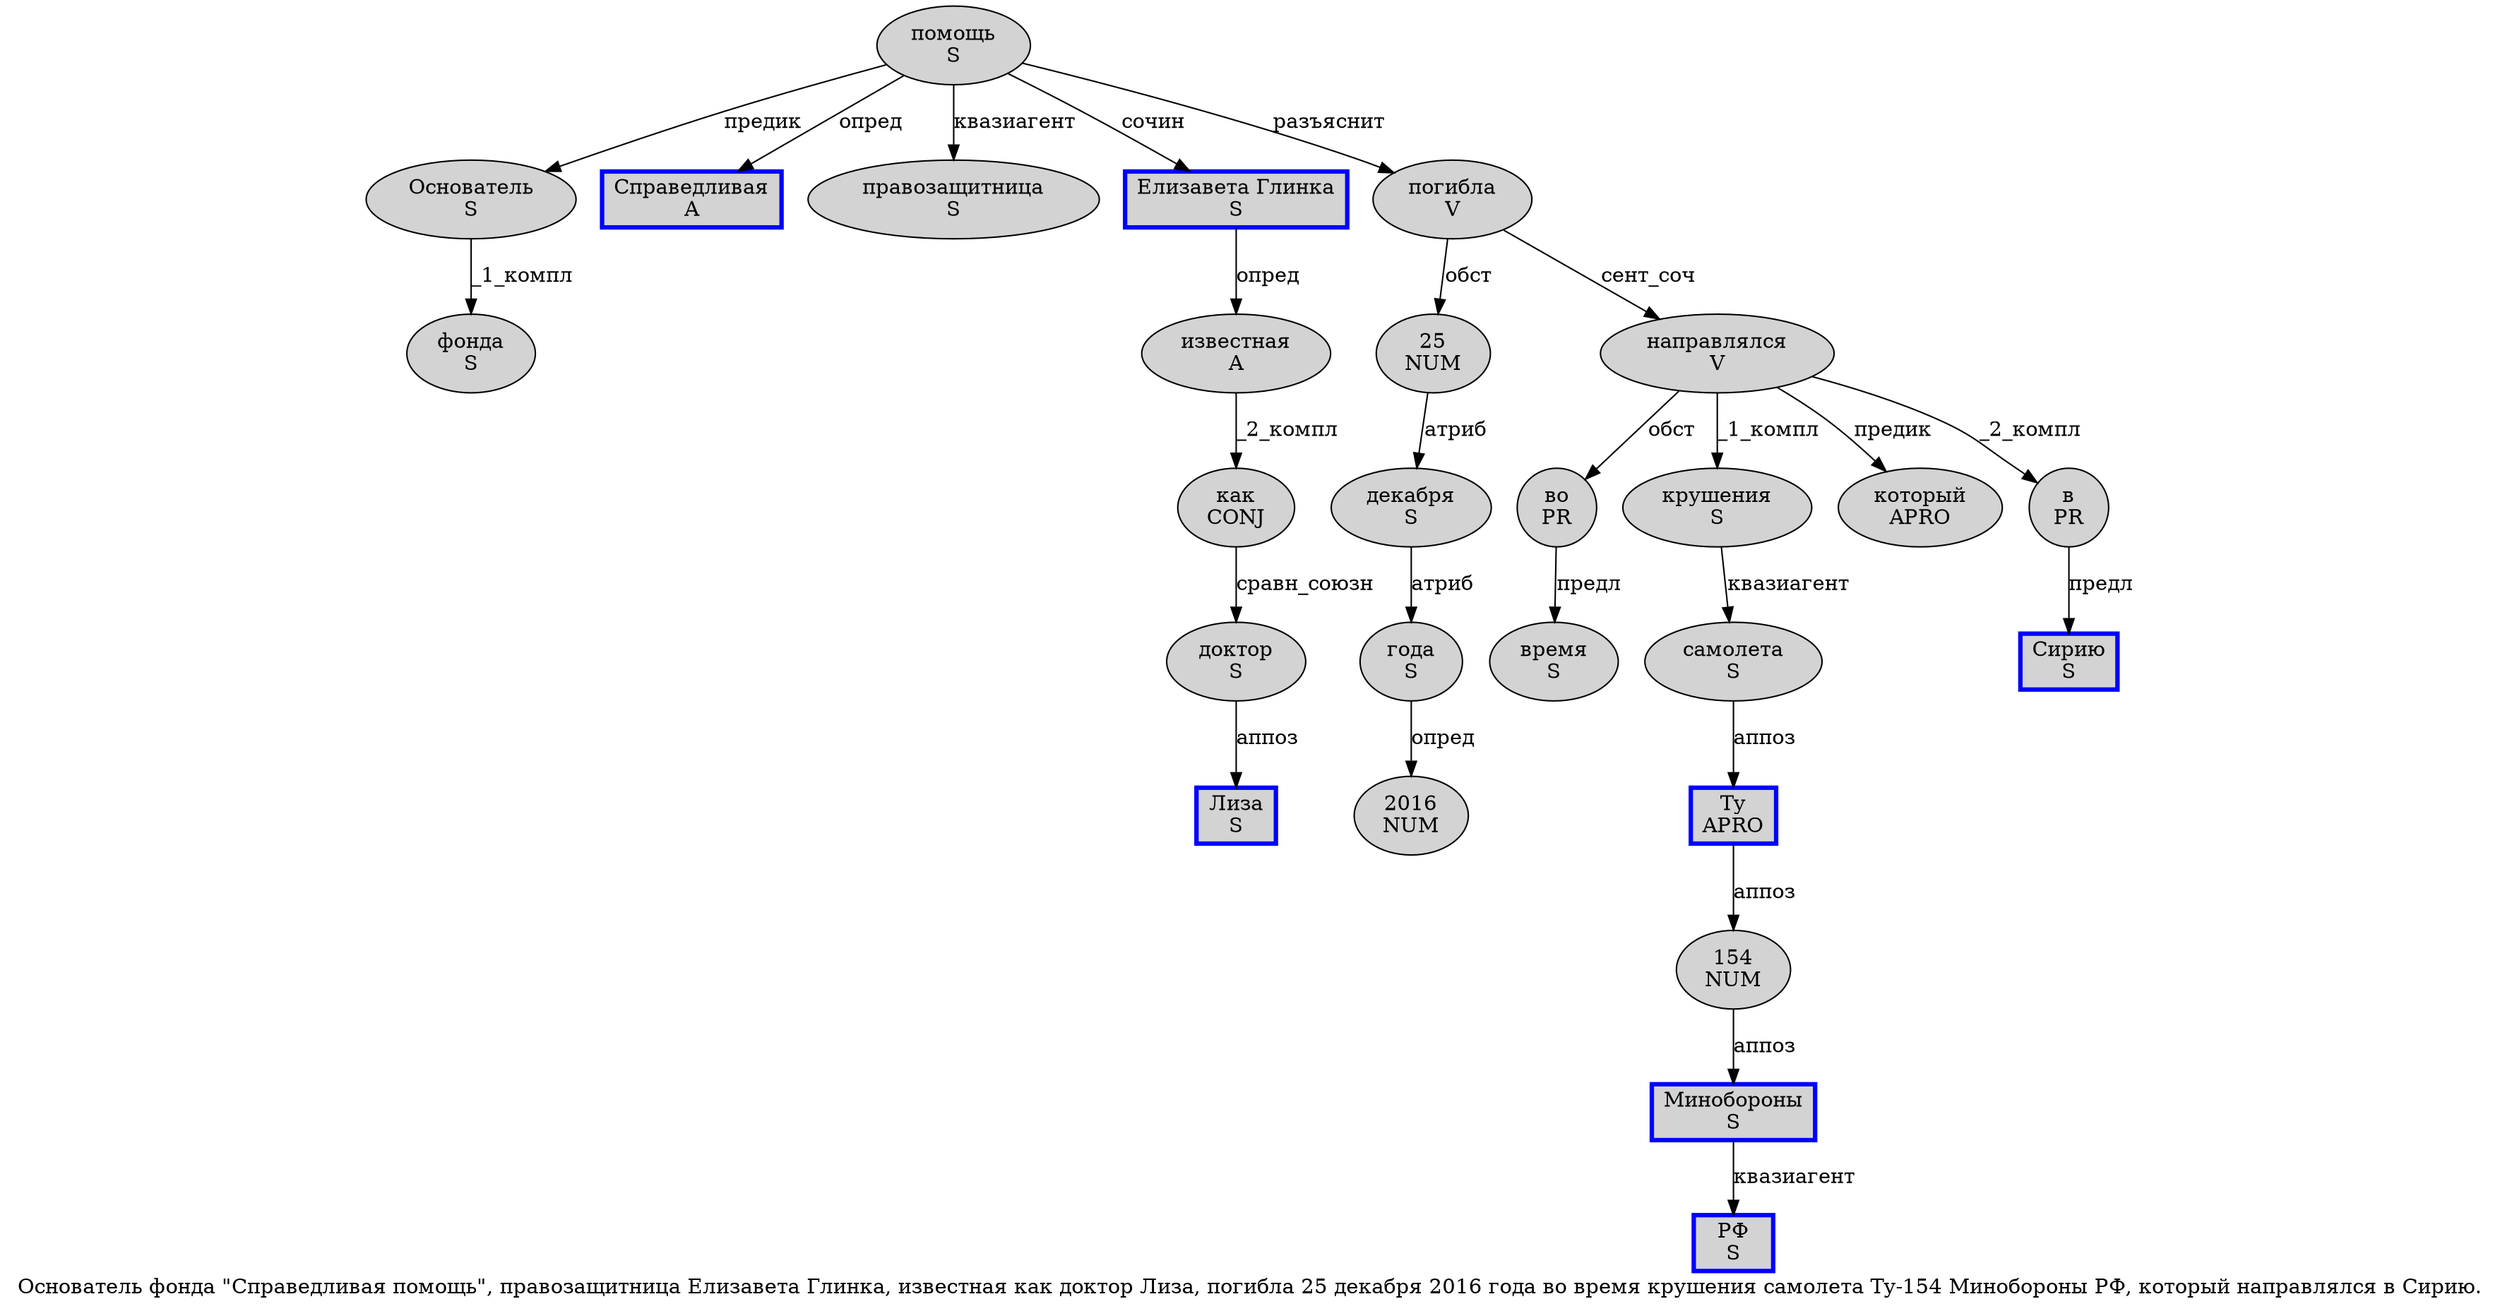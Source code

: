 digraph SENTENCE_1752 {
	graph [label="Основатель фонда \"Справедливая помощь\", правозащитница Елизавета Глинка, известная как доктор Лиза, погибла 25 декабря 2016 года во время крушения самолета Ту-154 Минобороны РФ, который направлялся в Сирию."]
	node [style=filled]
		0 [label="Основатель
S" color="" fillcolor=lightgray penwidth=1 shape=ellipse]
		1 [label="фонда
S" color="" fillcolor=lightgray penwidth=1 shape=ellipse]
		3 [label="Справедливая
A" color=blue fillcolor=lightgray penwidth=3 shape=box]
		4 [label="помощь
S" color="" fillcolor=lightgray penwidth=1 shape=ellipse]
		7 [label="правозащитница
S" color="" fillcolor=lightgray penwidth=1 shape=ellipse]
		8 [label="Елизавета Глинка
S" color=blue fillcolor=lightgray penwidth=3 shape=box]
		10 [label="известная
A" color="" fillcolor=lightgray penwidth=1 shape=ellipse]
		11 [label="как
CONJ" color="" fillcolor=lightgray penwidth=1 shape=ellipse]
		12 [label="доктор
S" color="" fillcolor=lightgray penwidth=1 shape=ellipse]
		13 [label="Лиза
S" color=blue fillcolor=lightgray penwidth=3 shape=box]
		15 [label="погибла
V" color="" fillcolor=lightgray penwidth=1 shape=ellipse]
		16 [label="25
NUM" color="" fillcolor=lightgray penwidth=1 shape=ellipse]
		17 [label="декабря
S" color="" fillcolor=lightgray penwidth=1 shape=ellipse]
		18 [label="2016
NUM" color="" fillcolor=lightgray penwidth=1 shape=ellipse]
		19 [label="года
S" color="" fillcolor=lightgray penwidth=1 shape=ellipse]
		20 [label="во
PR" color="" fillcolor=lightgray penwidth=1 shape=ellipse]
		21 [label="время
S" color="" fillcolor=lightgray penwidth=1 shape=ellipse]
		22 [label="крушения
S" color="" fillcolor=lightgray penwidth=1 shape=ellipse]
		23 [label="самолета
S" color="" fillcolor=lightgray penwidth=1 shape=ellipse]
		24 [label="Ту
APRO" color=blue fillcolor=lightgray penwidth=3 shape=box]
		26 [label="154
NUM" color="" fillcolor=lightgray penwidth=1 shape=ellipse]
		27 [label="Минобороны
S" color=blue fillcolor=lightgray penwidth=3 shape=box]
		28 [label="РФ
S" color=blue fillcolor=lightgray penwidth=3 shape=box]
		30 [label="который
APRO" color="" fillcolor=lightgray penwidth=1 shape=ellipse]
		31 [label="направлялся
V" color="" fillcolor=lightgray penwidth=1 shape=ellipse]
		32 [label="в
PR" color="" fillcolor=lightgray penwidth=1 shape=ellipse]
		33 [label="Сирию
S" color=blue fillcolor=lightgray penwidth=3 shape=box]
			17 -> 19 [label="атриб"]
			10 -> 11 [label="_2_компл"]
			12 -> 13 [label="аппоз"]
			11 -> 12 [label="сравн_союзн"]
			27 -> 28 [label="квазиагент"]
			19 -> 18 [label="опред"]
			15 -> 16 [label="обст"]
			15 -> 31 [label="сент_соч"]
			23 -> 24 [label="аппоз"]
			31 -> 20 [label="обст"]
			31 -> 22 [label="_1_компл"]
			31 -> 30 [label="предик"]
			31 -> 32 [label="_2_компл"]
			20 -> 21 [label="предл"]
			8 -> 10 [label="опред"]
			4 -> 0 [label="предик"]
			4 -> 3 [label="опред"]
			4 -> 7 [label="квазиагент"]
			4 -> 8 [label="сочин"]
			4 -> 15 [label="разъяснит"]
			0 -> 1 [label="_1_компл"]
			26 -> 27 [label="аппоз"]
			22 -> 23 [label="квазиагент"]
			16 -> 17 [label="атриб"]
			24 -> 26 [label="аппоз"]
			32 -> 33 [label="предл"]
}